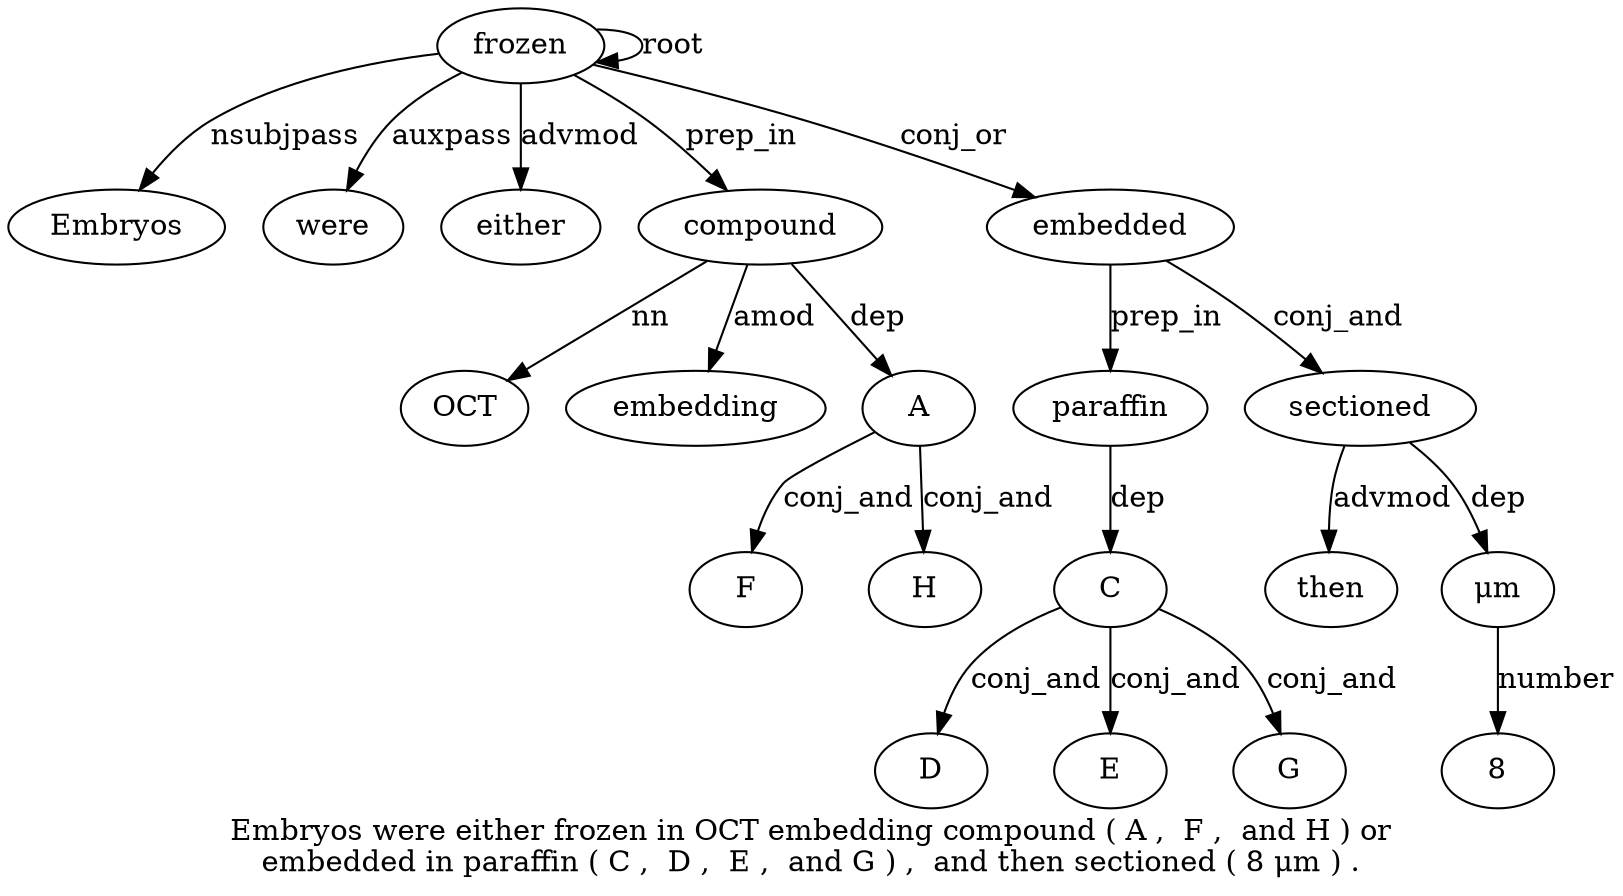 digraph "Embryos were either frozen in OCT embedding compound ( A ,  F ,  and H ) or embedded in paraffin ( C ,  D ,  E ,  and G ) ,  and then sectioned ( 8 μm ) ." {
label="Embryos were either frozen in OCT embedding compound ( A ,  F ,  and H ) or
embedded in paraffin ( C ,  D ,  E ,  and G ) ,  and then sectioned ( 8 μm ) .";
frozen4 [style=filled, fillcolor=white, label=frozen];
Embryos1 [style=filled, fillcolor=white, label=Embryos];
frozen4 -> Embryos1  [label=nsubjpass];
were2 [style=filled, fillcolor=white, label=were];
frozen4 -> were2  [label=auxpass];
either3 [style=filled, fillcolor=white, label=either];
frozen4 -> either3  [label=advmod];
frozen4 -> frozen4  [label=root];
compound8 [style=filled, fillcolor=white, label=compound];
OCT6 [style=filled, fillcolor=white, label=OCT];
compound8 -> OCT6  [label=nn];
embedding7 [style=filled, fillcolor=white, label=embedding];
compound8 -> embedding7  [label=amod];
frozen4 -> compound8  [label=prep_in];
A10 [style=filled, fillcolor=white, label=A];
compound8 -> A10  [label=dep];
F12 [style=filled, fillcolor=white, label=F];
A10 -> F12  [label=conj_and];
H15 [style=filled, fillcolor=white, label=H];
A10 -> H15  [label=conj_and];
embedded18 [style=filled, fillcolor=white, label=embedded];
frozen4 -> embedded18  [label=conj_or];
paraffin20 [style=filled, fillcolor=white, label=paraffin];
embedded18 -> paraffin20  [label=prep_in];
C22 [style=filled, fillcolor=white, label=C];
paraffin20 -> C22  [label=dep];
D24 [style=filled, fillcolor=white, label=D];
C22 -> D24  [label=conj_and];
E26 [style=filled, fillcolor=white, label=E];
C22 -> E26  [label=conj_and];
G29 [style=filled, fillcolor=white, label=G];
C22 -> G29  [label=conj_and];
sectioned34 [style=filled, fillcolor=white, label=sectioned];
then33 [style=filled, fillcolor=white, label=then];
sectioned34 -> then33  [label=advmod];
embedded18 -> sectioned34  [label=conj_and];
"μm37" [style=filled, fillcolor=white, label="μm"];
836 [style=filled, fillcolor=white, label=8];
"μm37" -> 836  [label=number];
sectioned34 -> "μm37"  [label=dep];
}
